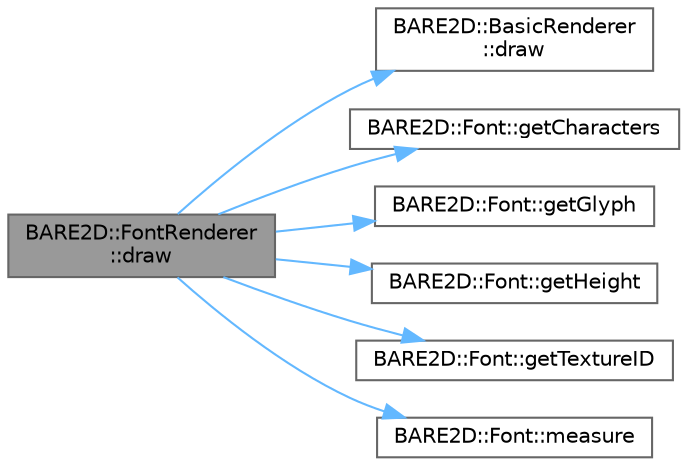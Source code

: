 digraph "BARE2D::FontRenderer::draw"
{
 // INTERACTIVE_SVG=YES
 // LATEX_PDF_SIZE
  bgcolor="transparent";
  edge [fontname=Helvetica,fontsize=10,labelfontname=Helvetica,labelfontsize=10];
  node [fontname=Helvetica,fontsize=10,shape=box,height=0.2,width=0.4];
  rankdir="LR";
  Node1 [label="BARE2D::FontRenderer\l::draw",height=0.2,width=0.4,color="gray40", fillcolor="grey60", style="filled", fontcolor="black",tooltip=" "];
  Node1 -> Node2 [color="steelblue1",style="solid"];
  Node2 [label="BARE2D::BasicRenderer\l::draw",height=0.2,width=0.4,color="grey40", fillcolor="white", style="filled",URL="$class_b_a_r_e2_d_1_1_basic_renderer.html#a2070760479d95e099eab580d6f5b66e4",tooltip=" "];
  Node1 -> Node3 [color="steelblue1",style="solid"];
  Node3 [label="BARE2D::Font::getCharacters",height=0.2,width=0.4,color="grey40", fillcolor="white", style="filled",URL="$class_b_a_r_e2_d_1_1_font.html#a1a1a0a4a564c29ab4c30be03812ea356",tooltip=" "];
  Node1 -> Node4 [color="steelblue1",style="solid"];
  Node4 [label="BARE2D::Font::getGlyph",height=0.2,width=0.4,color="grey40", fillcolor="white", style="filled",URL="$class_b_a_r_e2_d_1_1_font.html#af1cf352bba1b54f7024f6dc370144dbb",tooltip="Gets a character glyph. Does no checking to make sure it exists!"];
  Node1 -> Node5 [color="steelblue1",style="solid"];
  Node5 [label="BARE2D::Font::getHeight",height=0.2,width=0.4,color="grey40", fillcolor="white", style="filled",URL="$class_b_a_r_e2_d_1_1_font.html#ac8135640334f87ff80701fc1cddb1038",tooltip=" "];
  Node1 -> Node6 [color="steelblue1",style="solid"];
  Node6 [label="BARE2D::Font::getTextureID",height=0.2,width=0.4,color="grey40", fillcolor="white", style="filled",URL="$class_b_a_r_e2_d_1_1_font.html#af0da9fe90a82372d03e6dac9adaac893",tooltip=" "];
  Node1 -> Node7 [color="steelblue1",style="solid"];
  Node7 [label="BARE2D::Font::measure",height=0.2,width=0.4,color="grey40", fillcolor="white", style="filled",URL="$class_b_a_r_e2_d_1_1_font.html#a5c5c74ff08240dbe995e68497d832968",tooltip="Measures the dimensions of some given text."];
}
